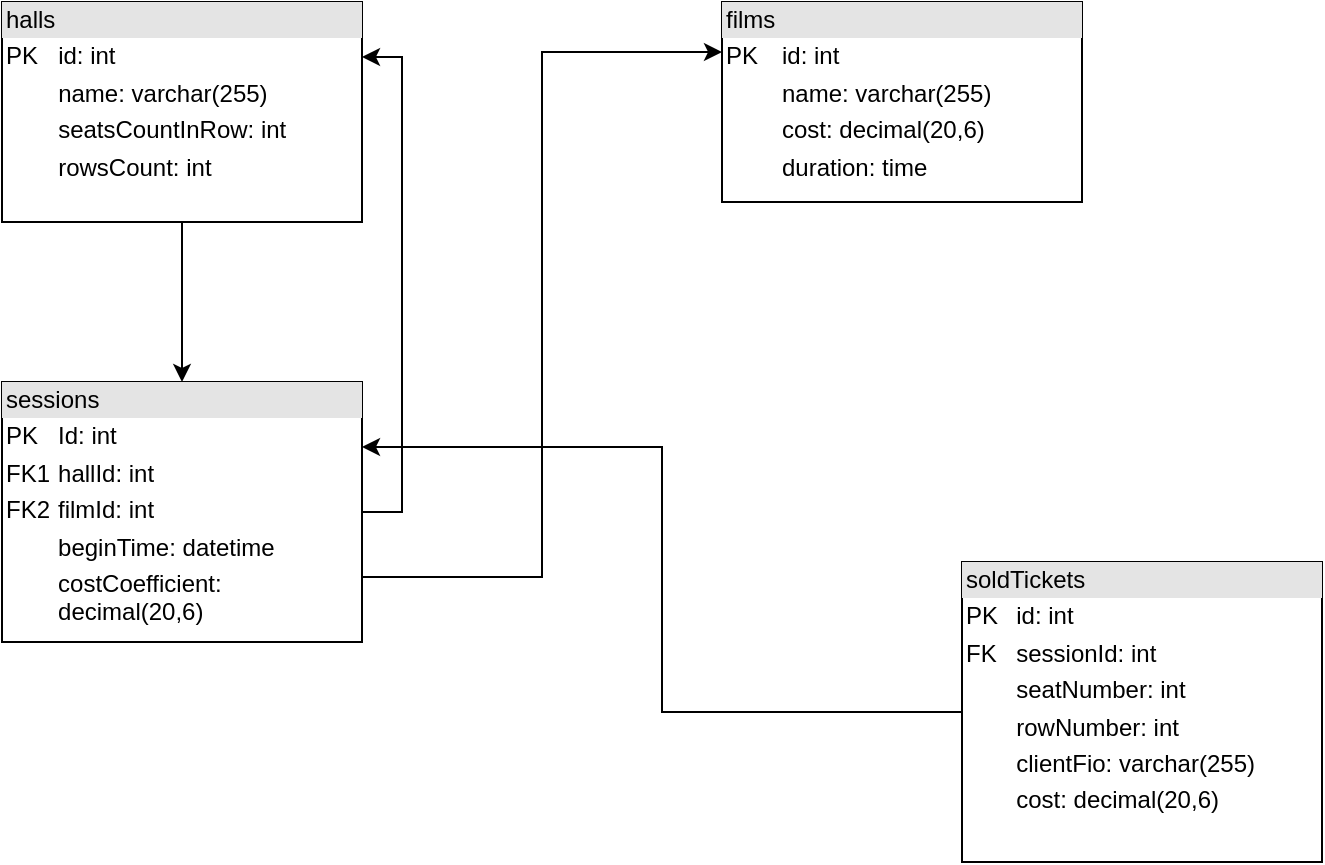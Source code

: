 <mxfile version="21.5.0" type="device">
  <diagram name="Page-1" id="qHuYyfzHn8dwcD8tmet7">
    <mxGraphModel dx="792" dy="1146" grid="1" gridSize="10" guides="1" tooltips="1" connect="1" arrows="1" fold="1" page="1" pageScale="1" pageWidth="827" pageHeight="1169" math="0" shadow="0">
      <root>
        <mxCell id="0" />
        <mxCell id="1" parent="0" />
        <mxCell id="WmCnvGDH9aPrOVDgZg0t-1" value="" style="edgeStyle=orthogonalEdgeStyle;rounded=0;orthogonalLoop=1;jettySize=auto;html=1;" edge="1" parent="1" source="20w_xGvT0Qjklsjjxzqf-1" target="20w_xGvT0Qjklsjjxzqf-3">
          <mxGeometry relative="1" as="geometry" />
        </mxCell>
        <mxCell id="20w_xGvT0Qjklsjjxzqf-1" value="&lt;div style=&quot;box-sizing:border-box;width:100%;background:#e4e4e4;padding:2px;&quot;&gt;halls&lt;/div&gt;&lt;table style=&quot;width:100%;font-size:1em;&quot; cellpadding=&quot;2&quot; cellspacing=&quot;0&quot;&gt;&lt;tbody&gt;&lt;tr&gt;&lt;td&gt;PK&lt;/td&gt;&lt;td&gt;id: int&lt;/td&gt;&lt;/tr&gt;&lt;tr&gt;&lt;td&gt;&lt;br&gt;&lt;/td&gt;&lt;td&gt;name: varchar(255)&lt;/td&gt;&lt;/tr&gt;&lt;tr&gt;&lt;td&gt;&lt;/td&gt;&lt;td&gt;seatsCountInRow: int&lt;/td&gt;&lt;/tr&gt;&lt;tr&gt;&lt;td&gt;&lt;br&gt;&lt;/td&gt;&lt;td&gt;rowsCount: int&lt;br&gt;&lt;/td&gt;&lt;/tr&gt;&lt;/tbody&gt;&lt;/table&gt;" style="verticalAlign=top;align=left;overflow=fill;html=1;whiteSpace=wrap;" parent="1" vertex="1">
          <mxGeometry x="90" y="80" width="180" height="110" as="geometry" />
        </mxCell>
        <mxCell id="20w_xGvT0Qjklsjjxzqf-2" value="&lt;div style=&quot;box-sizing:border-box;width:100%;background:#e4e4e4;padding:2px;&quot;&gt;films&lt;/div&gt;&lt;table style=&quot;width:100%;font-size:1em;&quot; cellpadding=&quot;2&quot; cellspacing=&quot;0&quot;&gt;&lt;tbody&gt;&lt;tr&gt;&lt;td&gt;PK&lt;/td&gt;&lt;td&gt;id: int&lt;/td&gt;&lt;/tr&gt;&lt;tr&gt;&lt;td&gt;&lt;br&gt;&lt;/td&gt;&lt;td&gt;name: varchar(255)&lt;/td&gt;&lt;/tr&gt;&lt;tr&gt;&lt;td&gt;&lt;/td&gt;&lt;td&gt;cost: decimal(20,6)&lt;br&gt;&lt;/td&gt;&lt;/tr&gt;&lt;tr&gt;&lt;td&gt;&lt;br&gt;&lt;/td&gt;&lt;td&gt;duration: time&lt;/td&gt;&lt;/tr&gt;&lt;/tbody&gt;&lt;/table&gt;" style="verticalAlign=top;align=left;overflow=fill;html=1;whiteSpace=wrap;" parent="1" vertex="1">
          <mxGeometry x="450" y="80" width="180" height="100" as="geometry" />
        </mxCell>
        <mxCell id="20w_xGvT0Qjklsjjxzqf-4" style="edgeStyle=orthogonalEdgeStyle;rounded=0;orthogonalLoop=1;jettySize=auto;html=1;exitX=1;exitY=0.5;exitDx=0;exitDy=0;entryX=1;entryY=0.25;entryDx=0;entryDy=0;" parent="1" source="20w_xGvT0Qjklsjjxzqf-3" target="20w_xGvT0Qjklsjjxzqf-1" edge="1">
          <mxGeometry relative="1" as="geometry" />
        </mxCell>
        <mxCell id="20w_xGvT0Qjklsjjxzqf-5" style="edgeStyle=orthogonalEdgeStyle;rounded=0;orthogonalLoop=1;jettySize=auto;html=1;exitX=1;exitY=0.75;exitDx=0;exitDy=0;entryX=0;entryY=0.25;entryDx=0;entryDy=0;" parent="1" source="20w_xGvT0Qjklsjjxzqf-3" target="20w_xGvT0Qjklsjjxzqf-2" edge="1">
          <mxGeometry relative="1" as="geometry" />
        </mxCell>
        <mxCell id="20w_xGvT0Qjklsjjxzqf-3" value="&lt;div style=&quot;box-sizing:border-box;width:100%;background:#e4e4e4;padding:2px;&quot;&gt;sessions&lt;/div&gt;&lt;table style=&quot;width:100%;font-size:1em;&quot; cellpadding=&quot;2&quot; cellspacing=&quot;0&quot;&gt;&lt;tbody&gt;&lt;tr&gt;&lt;td&gt;PK&lt;/td&gt;&lt;td&gt;Id: int&lt;/td&gt;&lt;/tr&gt;&lt;tr&gt;&lt;td&gt;FK1&lt;/td&gt;&lt;td&gt;hallId: int&lt;/td&gt;&lt;/tr&gt;&lt;tr&gt;&lt;td&gt;FK2&lt;/td&gt;&lt;td&gt;filmId: int&lt;br&gt;&lt;/td&gt;&lt;/tr&gt;&lt;tr&gt;&lt;td&gt;&lt;br&gt;&lt;/td&gt;&lt;td&gt;beginTime: datetime&lt;/td&gt;&lt;/tr&gt;&lt;tr&gt;&lt;td&gt;&lt;br&gt;&lt;/td&gt;&lt;td&gt;costCoefficient: decimal(20,6)&lt;/td&gt;&lt;/tr&gt;&lt;tr&gt;&lt;td&gt;&lt;br&gt;&lt;/td&gt;&lt;td&gt;&lt;br&gt;&lt;/td&gt;&lt;/tr&gt;&lt;tr&gt;&lt;td&gt;&lt;br&gt;&lt;/td&gt;&lt;td&gt;&lt;br&gt;&lt;/td&gt;&lt;/tr&gt;&lt;/tbody&gt;&lt;/table&gt;" style="verticalAlign=top;align=left;overflow=fill;html=1;whiteSpace=wrap;" parent="1" vertex="1">
          <mxGeometry x="90" y="270" width="180" height="130" as="geometry" />
        </mxCell>
        <mxCell id="20w_xGvT0Qjklsjjxzqf-7" style="edgeStyle=orthogonalEdgeStyle;rounded=0;orthogonalLoop=1;jettySize=auto;html=1;exitX=0;exitY=0.5;exitDx=0;exitDy=0;entryX=1;entryY=0.25;entryDx=0;entryDy=0;" parent="1" source="20w_xGvT0Qjklsjjxzqf-6" target="20w_xGvT0Qjklsjjxzqf-3" edge="1">
          <mxGeometry relative="1" as="geometry" />
        </mxCell>
        <mxCell id="20w_xGvT0Qjklsjjxzqf-6" value="&lt;div style=&quot;box-sizing:border-box;width:100%;background:#e4e4e4;padding:2px;&quot;&gt;soldTickets&lt;/div&gt;&lt;table style=&quot;width:100%;font-size:1em;&quot; cellpadding=&quot;2&quot; cellspacing=&quot;0&quot;&gt;&lt;tbody&gt;&lt;tr&gt;&lt;td&gt;PK&lt;/td&gt;&lt;td&gt;id: int&lt;/td&gt;&lt;/tr&gt;&lt;tr&gt;&lt;td&gt;FK&lt;/td&gt;&lt;td&gt;sessionId: int&lt;/td&gt;&lt;/tr&gt;&lt;tr&gt;&lt;td&gt;&lt;/td&gt;&lt;td&gt;seatNumber: int&lt;br&gt;&lt;/td&gt;&lt;/tr&gt;&lt;tr&gt;&lt;td&gt;&lt;br&gt;&lt;/td&gt;&lt;td&gt;rowNumber: int&lt;/td&gt;&lt;/tr&gt;&lt;tr&gt;&lt;td&gt;&lt;br&gt;&lt;/td&gt;&lt;td&gt;clientFio: varchar(255)&lt;br&gt;&lt;/td&gt;&lt;/tr&gt;&lt;tr&gt;&lt;td&gt;&lt;br&gt;&lt;/td&gt;&lt;td&gt;cost:&amp;nbsp;decimal(20,6)&lt;/td&gt;&lt;/tr&gt;&lt;/tbody&gt;&lt;/table&gt;" style="verticalAlign=top;align=left;overflow=fill;html=1;whiteSpace=wrap;" parent="1" vertex="1">
          <mxGeometry x="570" y="360" width="180" height="150" as="geometry" />
        </mxCell>
      </root>
    </mxGraphModel>
  </diagram>
</mxfile>
